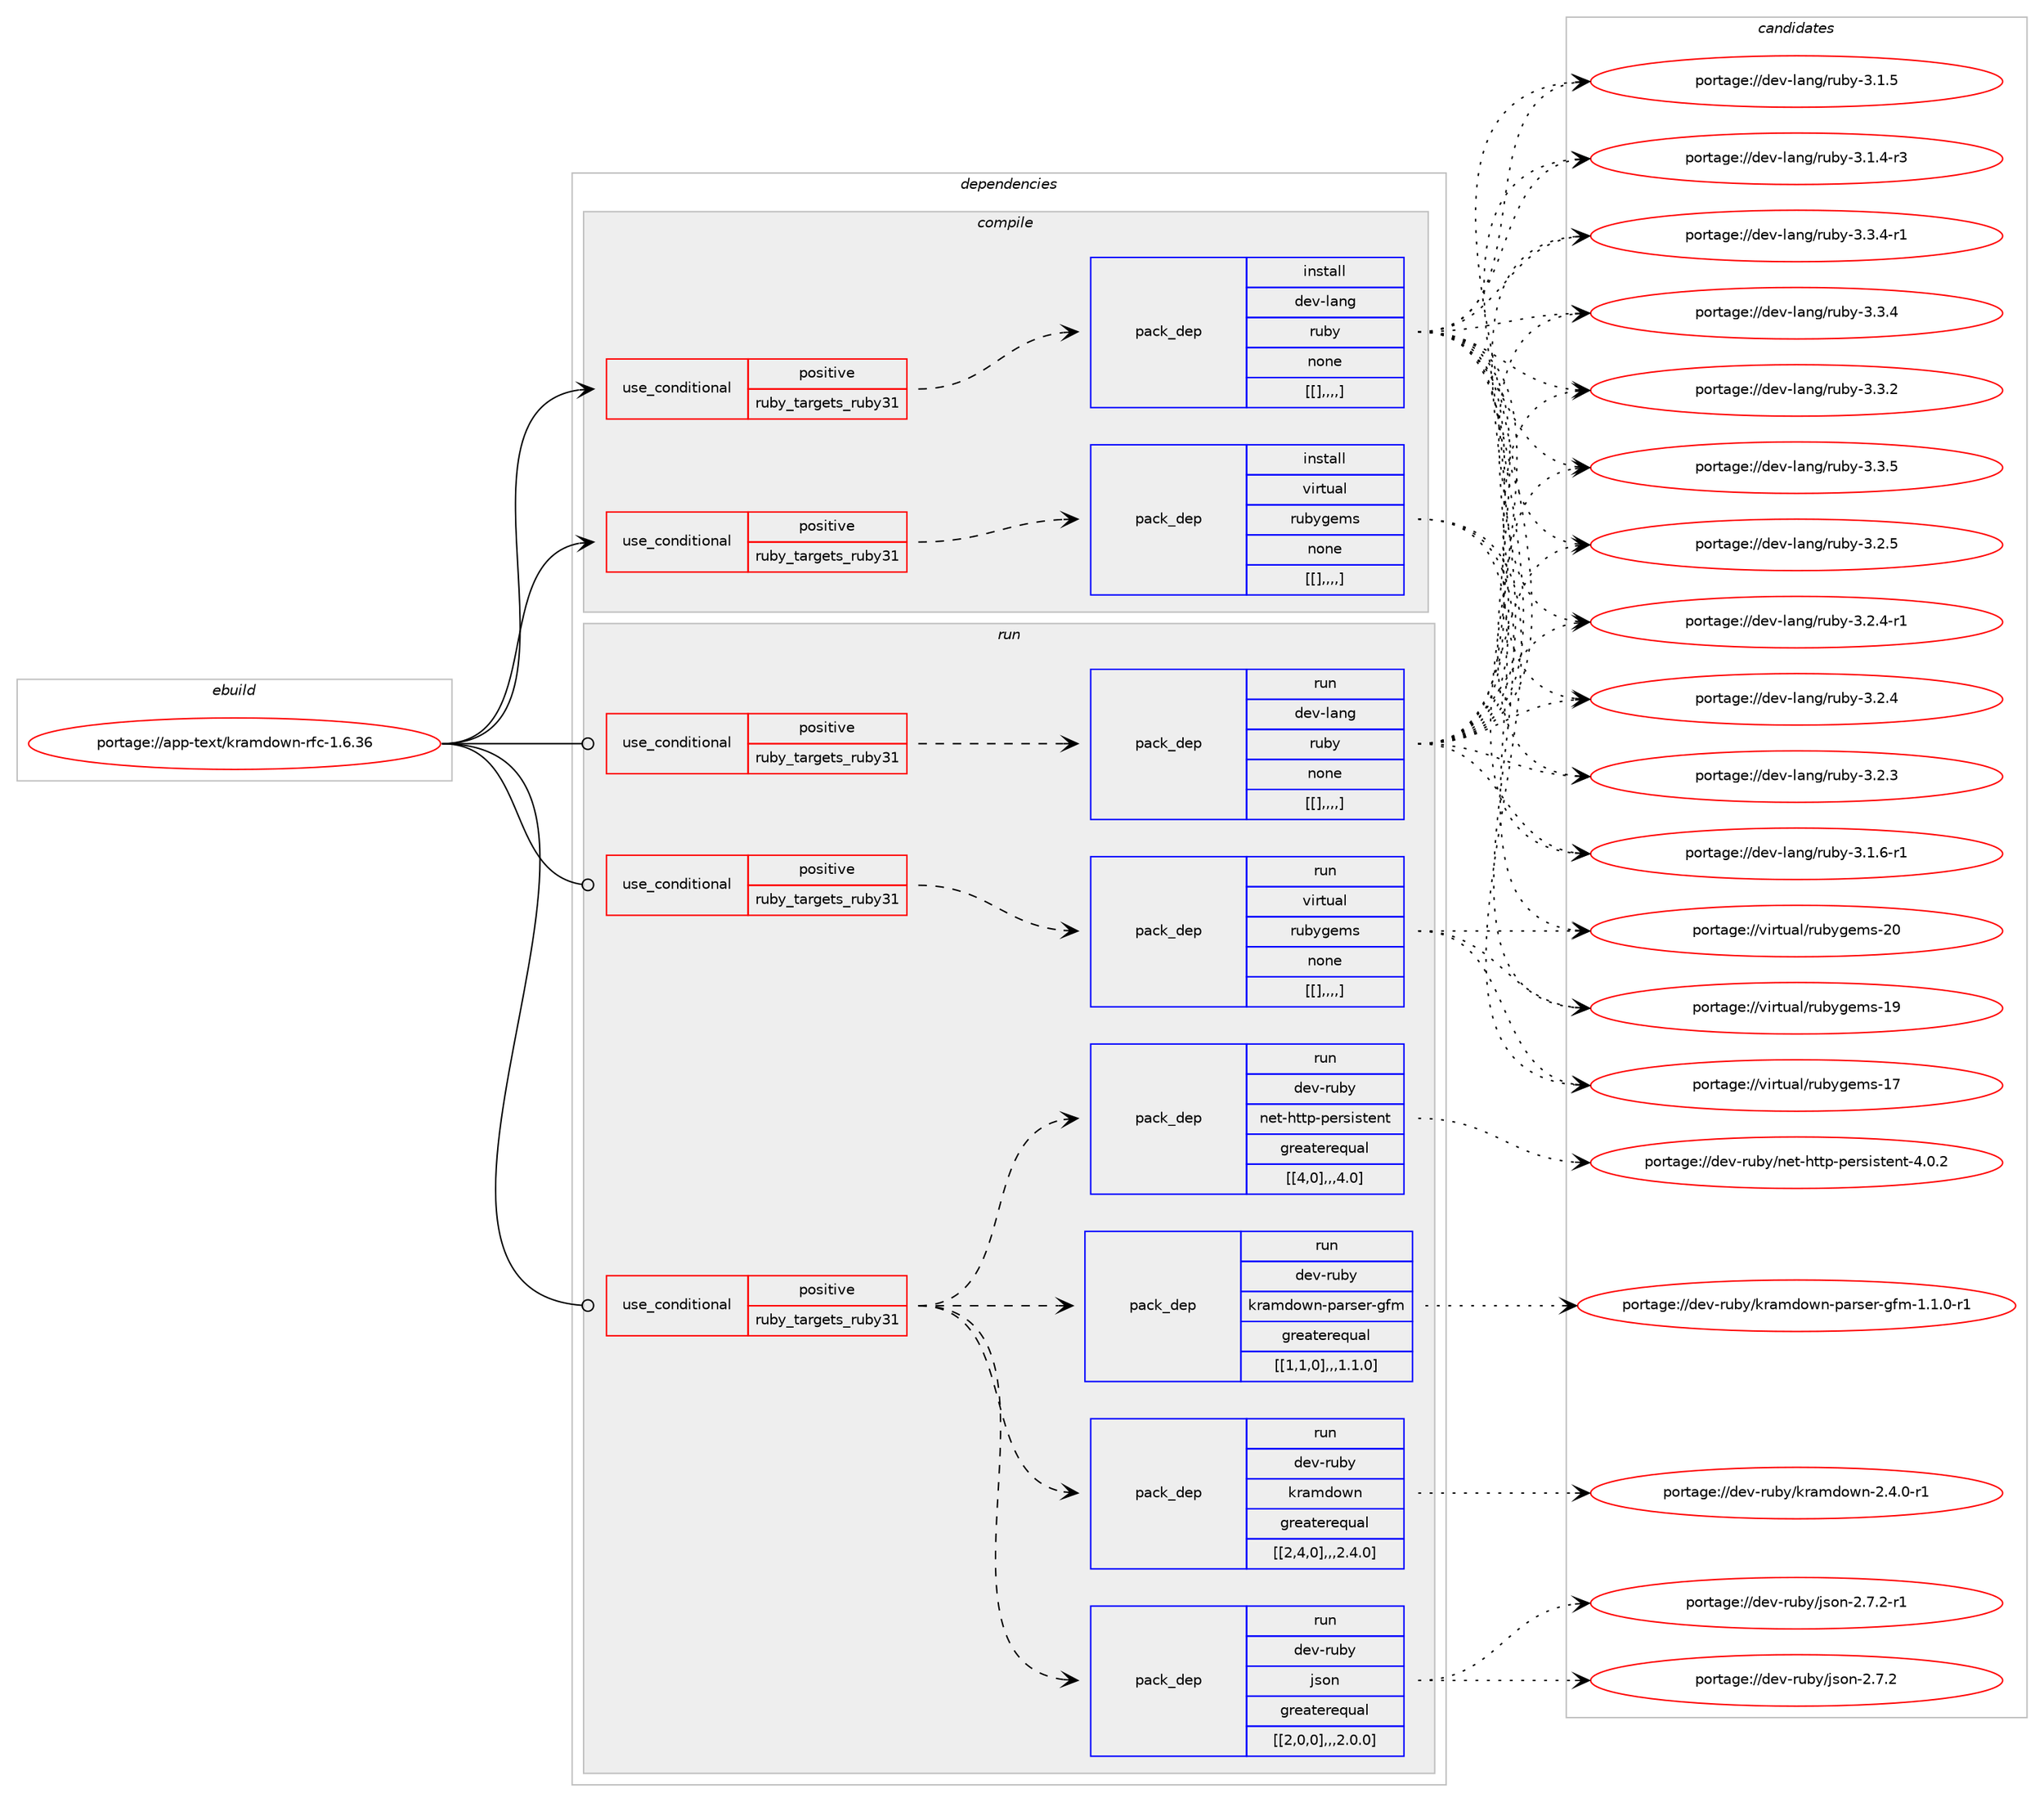 digraph prolog {

# *************
# Graph options
# *************

newrank=true;
concentrate=true;
compound=true;
graph [rankdir=LR,fontname=Helvetica,fontsize=10,ranksep=1.5];#, ranksep=2.5, nodesep=0.2];
edge  [arrowhead=vee];
node  [fontname=Helvetica,fontsize=10];

# **********
# The ebuild
# **********

subgraph cluster_leftcol {
color=gray;
label=<<i>ebuild</i>>;
id [label="portage://app-text/kramdown-rfc-1.6.36", color=red, width=4, href="../app-text/kramdown-rfc-1.6.36.svg"];
}

# ****************
# The dependencies
# ****************

subgraph cluster_midcol {
color=gray;
label=<<i>dependencies</i>>;
subgraph cluster_compile {
fillcolor="#eeeeee";
style=filled;
label=<<i>compile</i>>;
subgraph cond15494 {
dependency55921 [label=<<TABLE BORDER="0" CELLBORDER="1" CELLSPACING="0" CELLPADDING="4"><TR><TD ROWSPAN="3" CELLPADDING="10">use_conditional</TD></TR><TR><TD>positive</TD></TR><TR><TD>ruby_targets_ruby31</TD></TR></TABLE>>, shape=none, color=red];
subgraph pack39935 {
dependency55922 [label=<<TABLE BORDER="0" CELLBORDER="1" CELLSPACING="0" CELLPADDING="4" WIDTH="220"><TR><TD ROWSPAN="6" CELLPADDING="30">pack_dep</TD></TR><TR><TD WIDTH="110">install</TD></TR><TR><TD>dev-lang</TD></TR><TR><TD>ruby</TD></TR><TR><TD>none</TD></TR><TR><TD>[[],,,,]</TD></TR></TABLE>>, shape=none, color=blue];
}
dependency55921:e -> dependency55922:w [weight=20,style="dashed",arrowhead="vee"];
}
id:e -> dependency55921:w [weight=20,style="solid",arrowhead="vee"];
subgraph cond15495 {
dependency55923 [label=<<TABLE BORDER="0" CELLBORDER="1" CELLSPACING="0" CELLPADDING="4"><TR><TD ROWSPAN="3" CELLPADDING="10">use_conditional</TD></TR><TR><TD>positive</TD></TR><TR><TD>ruby_targets_ruby31</TD></TR></TABLE>>, shape=none, color=red];
subgraph pack39936 {
dependency55924 [label=<<TABLE BORDER="0" CELLBORDER="1" CELLSPACING="0" CELLPADDING="4" WIDTH="220"><TR><TD ROWSPAN="6" CELLPADDING="30">pack_dep</TD></TR><TR><TD WIDTH="110">install</TD></TR><TR><TD>virtual</TD></TR><TR><TD>rubygems</TD></TR><TR><TD>none</TD></TR><TR><TD>[[],,,,]</TD></TR></TABLE>>, shape=none, color=blue];
}
dependency55923:e -> dependency55924:w [weight=20,style="dashed",arrowhead="vee"];
}
id:e -> dependency55923:w [weight=20,style="solid",arrowhead="vee"];
}
subgraph cluster_compileandrun {
fillcolor="#eeeeee";
style=filled;
label=<<i>compile and run</i>>;
}
subgraph cluster_run {
fillcolor="#eeeeee";
style=filled;
label=<<i>run</i>>;
subgraph cond15496 {
dependency55925 [label=<<TABLE BORDER="0" CELLBORDER="1" CELLSPACING="0" CELLPADDING="4"><TR><TD ROWSPAN="3" CELLPADDING="10">use_conditional</TD></TR><TR><TD>positive</TD></TR><TR><TD>ruby_targets_ruby31</TD></TR></TABLE>>, shape=none, color=red];
subgraph pack39937 {
dependency55926 [label=<<TABLE BORDER="0" CELLBORDER="1" CELLSPACING="0" CELLPADDING="4" WIDTH="220"><TR><TD ROWSPAN="6" CELLPADDING="30">pack_dep</TD></TR><TR><TD WIDTH="110">run</TD></TR><TR><TD>dev-lang</TD></TR><TR><TD>ruby</TD></TR><TR><TD>none</TD></TR><TR><TD>[[],,,,]</TD></TR></TABLE>>, shape=none, color=blue];
}
dependency55925:e -> dependency55926:w [weight=20,style="dashed",arrowhead="vee"];
}
id:e -> dependency55925:w [weight=20,style="solid",arrowhead="odot"];
subgraph cond15497 {
dependency55927 [label=<<TABLE BORDER="0" CELLBORDER="1" CELLSPACING="0" CELLPADDING="4"><TR><TD ROWSPAN="3" CELLPADDING="10">use_conditional</TD></TR><TR><TD>positive</TD></TR><TR><TD>ruby_targets_ruby31</TD></TR></TABLE>>, shape=none, color=red];
subgraph pack39938 {
dependency55928 [label=<<TABLE BORDER="0" CELLBORDER="1" CELLSPACING="0" CELLPADDING="4" WIDTH="220"><TR><TD ROWSPAN="6" CELLPADDING="30">pack_dep</TD></TR><TR><TD WIDTH="110">run</TD></TR><TR><TD>dev-ruby</TD></TR><TR><TD>json</TD></TR><TR><TD>greaterequal</TD></TR><TR><TD>[[2,0,0],,,2.0.0]</TD></TR></TABLE>>, shape=none, color=blue];
}
dependency55927:e -> dependency55928:w [weight=20,style="dashed",arrowhead="vee"];
subgraph pack39939 {
dependency55929 [label=<<TABLE BORDER="0" CELLBORDER="1" CELLSPACING="0" CELLPADDING="4" WIDTH="220"><TR><TD ROWSPAN="6" CELLPADDING="30">pack_dep</TD></TR><TR><TD WIDTH="110">run</TD></TR><TR><TD>dev-ruby</TD></TR><TR><TD>kramdown</TD></TR><TR><TD>greaterequal</TD></TR><TR><TD>[[2,4,0],,,2.4.0]</TD></TR></TABLE>>, shape=none, color=blue];
}
dependency55927:e -> dependency55929:w [weight=20,style="dashed",arrowhead="vee"];
subgraph pack39940 {
dependency55930 [label=<<TABLE BORDER="0" CELLBORDER="1" CELLSPACING="0" CELLPADDING="4" WIDTH="220"><TR><TD ROWSPAN="6" CELLPADDING="30">pack_dep</TD></TR><TR><TD WIDTH="110">run</TD></TR><TR><TD>dev-ruby</TD></TR><TR><TD>kramdown-parser-gfm</TD></TR><TR><TD>greaterequal</TD></TR><TR><TD>[[1,1,0],,,1.1.0]</TD></TR></TABLE>>, shape=none, color=blue];
}
dependency55927:e -> dependency55930:w [weight=20,style="dashed",arrowhead="vee"];
subgraph pack39941 {
dependency55931 [label=<<TABLE BORDER="0" CELLBORDER="1" CELLSPACING="0" CELLPADDING="4" WIDTH="220"><TR><TD ROWSPAN="6" CELLPADDING="30">pack_dep</TD></TR><TR><TD WIDTH="110">run</TD></TR><TR><TD>dev-ruby</TD></TR><TR><TD>net-http-persistent</TD></TR><TR><TD>greaterequal</TD></TR><TR><TD>[[4,0],,,4.0]</TD></TR></TABLE>>, shape=none, color=blue];
}
dependency55927:e -> dependency55931:w [weight=20,style="dashed",arrowhead="vee"];
}
id:e -> dependency55927:w [weight=20,style="solid",arrowhead="odot"];
subgraph cond15498 {
dependency55932 [label=<<TABLE BORDER="0" CELLBORDER="1" CELLSPACING="0" CELLPADDING="4"><TR><TD ROWSPAN="3" CELLPADDING="10">use_conditional</TD></TR><TR><TD>positive</TD></TR><TR><TD>ruby_targets_ruby31</TD></TR></TABLE>>, shape=none, color=red];
subgraph pack39942 {
dependency55933 [label=<<TABLE BORDER="0" CELLBORDER="1" CELLSPACING="0" CELLPADDING="4" WIDTH="220"><TR><TD ROWSPAN="6" CELLPADDING="30">pack_dep</TD></TR><TR><TD WIDTH="110">run</TD></TR><TR><TD>virtual</TD></TR><TR><TD>rubygems</TD></TR><TR><TD>none</TD></TR><TR><TD>[[],,,,]</TD></TR></TABLE>>, shape=none, color=blue];
}
dependency55932:e -> dependency55933:w [weight=20,style="dashed",arrowhead="vee"];
}
id:e -> dependency55932:w [weight=20,style="solid",arrowhead="odot"];
}
}

# **************
# The candidates
# **************

subgraph cluster_choices {
rank=same;
color=gray;
label=<<i>candidates</i>>;

subgraph choice39935 {
color=black;
nodesep=1;
choice10010111845108971101034711411798121455146514653 [label="portage://dev-lang/ruby-3.3.5", color=red, width=4,href="../dev-lang/ruby-3.3.5.svg"];
choice100101118451089711010347114117981214551465146524511449 [label="portage://dev-lang/ruby-3.3.4-r1", color=red, width=4,href="../dev-lang/ruby-3.3.4-r1.svg"];
choice10010111845108971101034711411798121455146514652 [label="portage://dev-lang/ruby-3.3.4", color=red, width=4,href="../dev-lang/ruby-3.3.4.svg"];
choice10010111845108971101034711411798121455146514650 [label="portage://dev-lang/ruby-3.3.2", color=red, width=4,href="../dev-lang/ruby-3.3.2.svg"];
choice10010111845108971101034711411798121455146504653 [label="portage://dev-lang/ruby-3.2.5", color=red, width=4,href="../dev-lang/ruby-3.2.5.svg"];
choice100101118451089711010347114117981214551465046524511449 [label="portage://dev-lang/ruby-3.2.4-r1", color=red, width=4,href="../dev-lang/ruby-3.2.4-r1.svg"];
choice10010111845108971101034711411798121455146504652 [label="portage://dev-lang/ruby-3.2.4", color=red, width=4,href="../dev-lang/ruby-3.2.4.svg"];
choice10010111845108971101034711411798121455146504651 [label="portage://dev-lang/ruby-3.2.3", color=red, width=4,href="../dev-lang/ruby-3.2.3.svg"];
choice100101118451089711010347114117981214551464946544511449 [label="portage://dev-lang/ruby-3.1.6-r1", color=red, width=4,href="../dev-lang/ruby-3.1.6-r1.svg"];
choice10010111845108971101034711411798121455146494653 [label="portage://dev-lang/ruby-3.1.5", color=red, width=4,href="../dev-lang/ruby-3.1.5.svg"];
choice100101118451089711010347114117981214551464946524511451 [label="portage://dev-lang/ruby-3.1.4-r3", color=red, width=4,href="../dev-lang/ruby-3.1.4-r3.svg"];
dependency55922:e -> choice10010111845108971101034711411798121455146514653:w [style=dotted,weight="100"];
dependency55922:e -> choice100101118451089711010347114117981214551465146524511449:w [style=dotted,weight="100"];
dependency55922:e -> choice10010111845108971101034711411798121455146514652:w [style=dotted,weight="100"];
dependency55922:e -> choice10010111845108971101034711411798121455146514650:w [style=dotted,weight="100"];
dependency55922:e -> choice10010111845108971101034711411798121455146504653:w [style=dotted,weight="100"];
dependency55922:e -> choice100101118451089711010347114117981214551465046524511449:w [style=dotted,weight="100"];
dependency55922:e -> choice10010111845108971101034711411798121455146504652:w [style=dotted,weight="100"];
dependency55922:e -> choice10010111845108971101034711411798121455146504651:w [style=dotted,weight="100"];
dependency55922:e -> choice100101118451089711010347114117981214551464946544511449:w [style=dotted,weight="100"];
dependency55922:e -> choice10010111845108971101034711411798121455146494653:w [style=dotted,weight="100"];
dependency55922:e -> choice100101118451089711010347114117981214551464946524511451:w [style=dotted,weight="100"];
}
subgraph choice39936 {
color=black;
nodesep=1;
choice118105114116117971084711411798121103101109115455048 [label="portage://virtual/rubygems-20", color=red, width=4,href="../virtual/rubygems-20.svg"];
choice118105114116117971084711411798121103101109115454957 [label="portage://virtual/rubygems-19", color=red, width=4,href="../virtual/rubygems-19.svg"];
choice118105114116117971084711411798121103101109115454955 [label="portage://virtual/rubygems-17", color=red, width=4,href="../virtual/rubygems-17.svg"];
dependency55924:e -> choice118105114116117971084711411798121103101109115455048:w [style=dotted,weight="100"];
dependency55924:e -> choice118105114116117971084711411798121103101109115454957:w [style=dotted,weight="100"];
dependency55924:e -> choice118105114116117971084711411798121103101109115454955:w [style=dotted,weight="100"];
}
subgraph choice39937 {
color=black;
nodesep=1;
choice10010111845108971101034711411798121455146514653 [label="portage://dev-lang/ruby-3.3.5", color=red, width=4,href="../dev-lang/ruby-3.3.5.svg"];
choice100101118451089711010347114117981214551465146524511449 [label="portage://dev-lang/ruby-3.3.4-r1", color=red, width=4,href="../dev-lang/ruby-3.3.4-r1.svg"];
choice10010111845108971101034711411798121455146514652 [label="portage://dev-lang/ruby-3.3.4", color=red, width=4,href="../dev-lang/ruby-3.3.4.svg"];
choice10010111845108971101034711411798121455146514650 [label="portage://dev-lang/ruby-3.3.2", color=red, width=4,href="../dev-lang/ruby-3.3.2.svg"];
choice10010111845108971101034711411798121455146504653 [label="portage://dev-lang/ruby-3.2.5", color=red, width=4,href="../dev-lang/ruby-3.2.5.svg"];
choice100101118451089711010347114117981214551465046524511449 [label="portage://dev-lang/ruby-3.2.4-r1", color=red, width=4,href="../dev-lang/ruby-3.2.4-r1.svg"];
choice10010111845108971101034711411798121455146504652 [label="portage://dev-lang/ruby-3.2.4", color=red, width=4,href="../dev-lang/ruby-3.2.4.svg"];
choice10010111845108971101034711411798121455146504651 [label="portage://dev-lang/ruby-3.2.3", color=red, width=4,href="../dev-lang/ruby-3.2.3.svg"];
choice100101118451089711010347114117981214551464946544511449 [label="portage://dev-lang/ruby-3.1.6-r1", color=red, width=4,href="../dev-lang/ruby-3.1.6-r1.svg"];
choice10010111845108971101034711411798121455146494653 [label="portage://dev-lang/ruby-3.1.5", color=red, width=4,href="../dev-lang/ruby-3.1.5.svg"];
choice100101118451089711010347114117981214551464946524511451 [label="portage://dev-lang/ruby-3.1.4-r3", color=red, width=4,href="../dev-lang/ruby-3.1.4-r3.svg"];
dependency55926:e -> choice10010111845108971101034711411798121455146514653:w [style=dotted,weight="100"];
dependency55926:e -> choice100101118451089711010347114117981214551465146524511449:w [style=dotted,weight="100"];
dependency55926:e -> choice10010111845108971101034711411798121455146514652:w [style=dotted,weight="100"];
dependency55926:e -> choice10010111845108971101034711411798121455146514650:w [style=dotted,weight="100"];
dependency55926:e -> choice10010111845108971101034711411798121455146504653:w [style=dotted,weight="100"];
dependency55926:e -> choice100101118451089711010347114117981214551465046524511449:w [style=dotted,weight="100"];
dependency55926:e -> choice10010111845108971101034711411798121455146504652:w [style=dotted,weight="100"];
dependency55926:e -> choice10010111845108971101034711411798121455146504651:w [style=dotted,weight="100"];
dependency55926:e -> choice100101118451089711010347114117981214551464946544511449:w [style=dotted,weight="100"];
dependency55926:e -> choice10010111845108971101034711411798121455146494653:w [style=dotted,weight="100"];
dependency55926:e -> choice100101118451089711010347114117981214551464946524511451:w [style=dotted,weight="100"];
}
subgraph choice39938 {
color=black;
nodesep=1;
choice1001011184511411798121471061151111104550465546504511449 [label="portage://dev-ruby/json-2.7.2-r1", color=red, width=4,href="../dev-ruby/json-2.7.2-r1.svg"];
choice100101118451141179812147106115111110455046554650 [label="portage://dev-ruby/json-2.7.2", color=red, width=4,href="../dev-ruby/json-2.7.2.svg"];
dependency55928:e -> choice1001011184511411798121471061151111104550465546504511449:w [style=dotted,weight="100"];
dependency55928:e -> choice100101118451141179812147106115111110455046554650:w [style=dotted,weight="100"];
}
subgraph choice39939 {
color=black;
nodesep=1;
choice100101118451141179812147107114971091001111191104550465246484511449 [label="portage://dev-ruby/kramdown-2.4.0-r1", color=red, width=4,href="../dev-ruby/kramdown-2.4.0-r1.svg"];
dependency55929:e -> choice100101118451141179812147107114971091001111191104550465246484511449:w [style=dotted,weight="100"];
}
subgraph choice39940 {
color=black;
nodesep=1;
choice100101118451141179812147107114971091001111191104511297114115101114451031021094549464946484511449 [label="portage://dev-ruby/kramdown-parser-gfm-1.1.0-r1", color=red, width=4,href="../dev-ruby/kramdown-parser-gfm-1.1.0-r1.svg"];
dependency55930:e -> choice100101118451141179812147107114971091001111191104511297114115101114451031021094549464946484511449:w [style=dotted,weight="100"];
}
subgraph choice39941 {
color=black;
nodesep=1;
choice1001011184511411798121471101011164510411611611245112101114115105115116101110116455246484650 [label="portage://dev-ruby/net-http-persistent-4.0.2", color=red, width=4,href="../dev-ruby/net-http-persistent-4.0.2.svg"];
dependency55931:e -> choice1001011184511411798121471101011164510411611611245112101114115105115116101110116455246484650:w [style=dotted,weight="100"];
}
subgraph choice39942 {
color=black;
nodesep=1;
choice118105114116117971084711411798121103101109115455048 [label="portage://virtual/rubygems-20", color=red, width=4,href="../virtual/rubygems-20.svg"];
choice118105114116117971084711411798121103101109115454957 [label="portage://virtual/rubygems-19", color=red, width=4,href="../virtual/rubygems-19.svg"];
choice118105114116117971084711411798121103101109115454955 [label="portage://virtual/rubygems-17", color=red, width=4,href="../virtual/rubygems-17.svg"];
dependency55933:e -> choice118105114116117971084711411798121103101109115455048:w [style=dotted,weight="100"];
dependency55933:e -> choice118105114116117971084711411798121103101109115454957:w [style=dotted,weight="100"];
dependency55933:e -> choice118105114116117971084711411798121103101109115454955:w [style=dotted,weight="100"];
}
}

}
